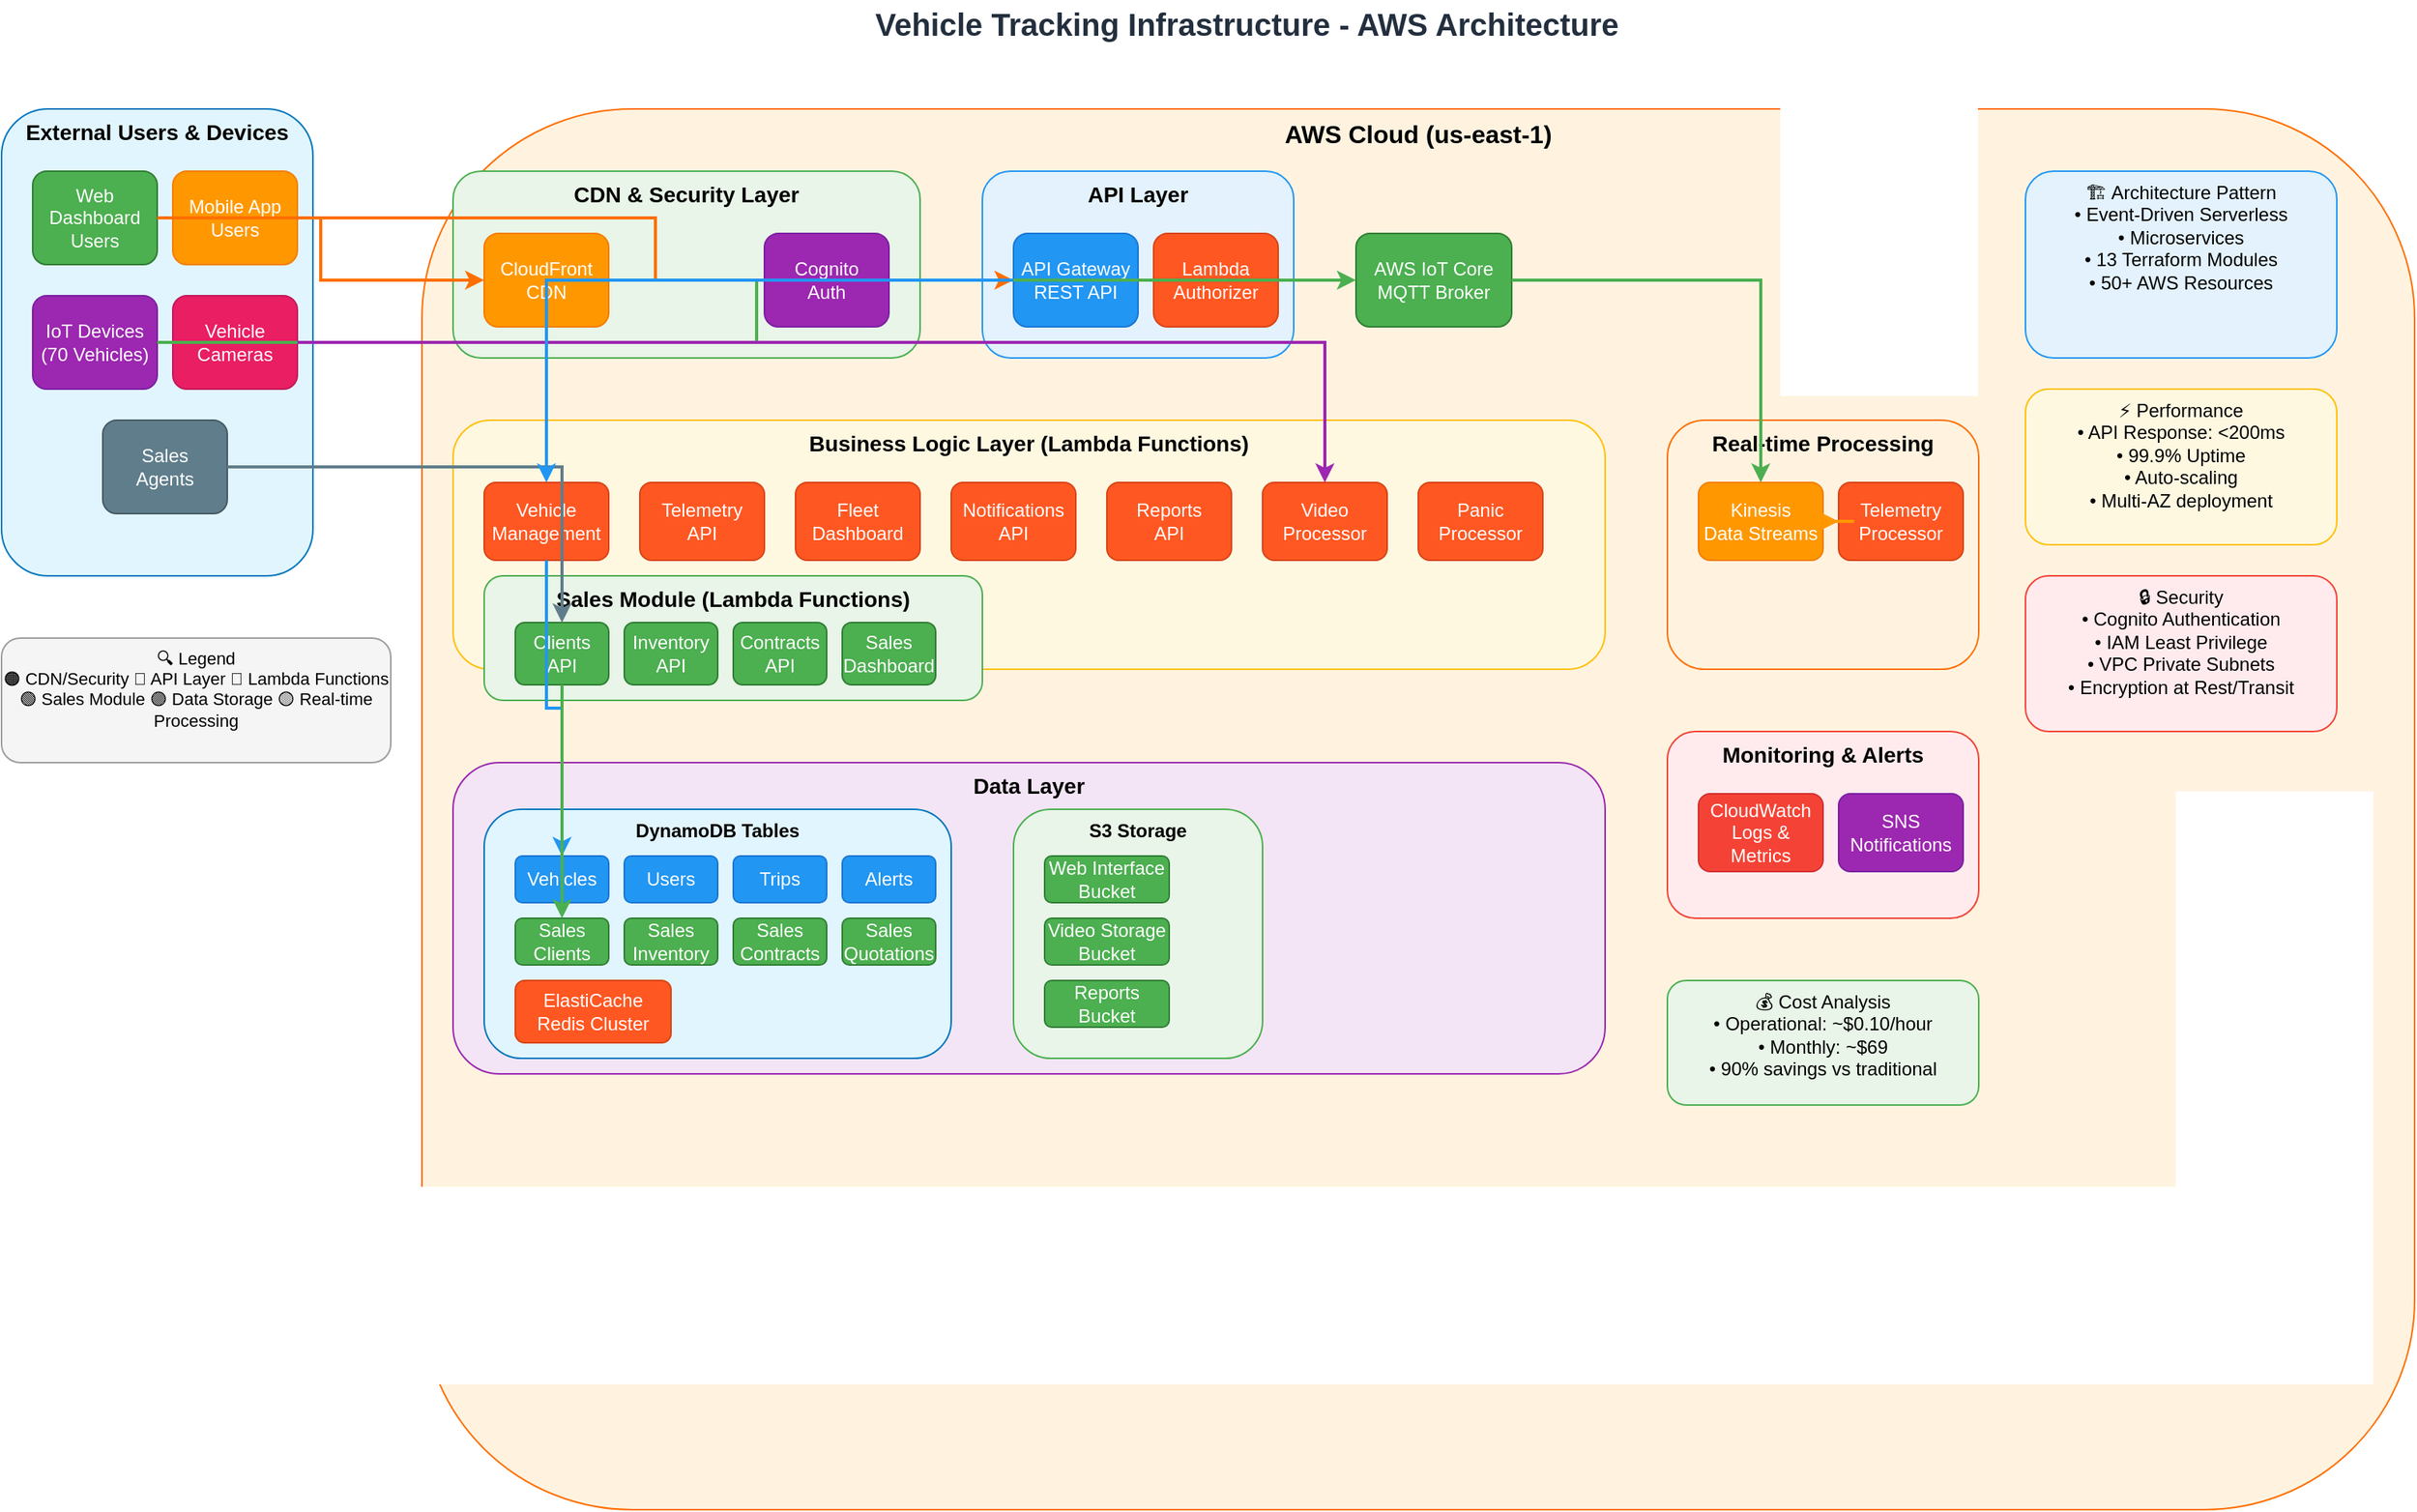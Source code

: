 <mxfile version="24.7.6">
  <diagram name="Vehicle Tracking AWS Architecture" id="aws-architecture">
    <mxGraphModel dx="2500" dy="1400" grid="1" gridSize="10" guides="1" tooltips="1" connect="1" arrows="1" fold="1" page="1" pageScale="1" pageWidth="1654" pageHeight="1169" background="#ffffff">
      <root>
        <mxCell id="0"/>
        <mxCell id="1" parent="0"/>
        
        <!-- Title -->
        <mxCell id="title" value="Vehicle Tracking Infrastructure - AWS Architecture" style="text;html=1;strokeColor=none;fillColor=none;align=center;verticalAlign=middle;whiteSpace=wrap;rounded=0;fontSize=20;fontStyle=1;fontColor=#232F3E;" vertex="1" parent="1">
          <mxGeometry x="600" y="10" width="500" height="30" as="geometry"/>
        </mxCell>
        
        <!-- External Users/Devices -->
        <mxCell id="users-group" value="External Users &amp; Devices" style="rounded=1;whiteSpace=wrap;html=1;fillColor=#E1F5FE;strokeColor=#0277BD;fontSize=14;fontStyle=1;verticalAlign=top;" vertex="1" parent="1">
          <mxGeometry x="50" y="80" width="200" height="300" as="geometry"/>
        </mxCell>
        
        <mxCell id="web-users" value="Web Dashboard&#xa;Users" style="rounded=1;whiteSpace=wrap;html=1;fillColor=#4CAF50;strokeColor=#2E7D32;fontColor=white;" vertex="1" parent="1">
          <mxGeometry x="70" y="120" width="80" height="60" as="geometry"/>
        </mxCell>
        
        <mxCell id="mobile-users" value="Mobile App&#xa;Users" style="rounded=1;whiteSpace=wrap;html=1;fillColor=#FF9800;strokeColor=#F57C00;fontColor=white;" vertex="1" parent="1">
          <mxGeometry x="160" y="120" width="80" height="60" as="geometry"/>
        </mxCell>
        
        <mxCell id="iot-devices" value="IoT Devices&#xa;(70 Vehicles)" style="rounded=1;whiteSpace=wrap;html=1;fillColor=#9C27B0;strokeColor=#7B1FA2;fontColor=white;" vertex="1" parent="1">
          <mxGeometry x="70" y="200" width="80" height="60" as="geometry"/>
        </mxCell>
        
        <mxCell id="cameras" value="Vehicle&#xa;Cameras" style="rounded=1;whiteSpace=wrap;html=1;fillColor=#E91E63;strokeColor=#C2185B;fontColor=white;" vertex="1" parent="1">
          <mxGeometry x="160" y="200" width="80" height="60" as="geometry"/>
        </mxCell>
        
        <mxCell id="sales-agents" value="Sales&#xa;Agents" style="rounded=1;whiteSpace=wrap;html=1;fillColor=#607D8B;strokeColor=#455A64;fontColor=white;" vertex="1" parent="1">
          <mxGeometry x="115" y="280" width="80" height="60" as="geometry"/>
        </mxCell>
        
        <!-- AWS Cloud -->
        <mxCell id="aws-cloud" value="AWS Cloud (us-east-1)" style="rounded=1;whiteSpace=wrap;html=1;fillColor=#FFF3E0;strokeColor=#FF6F00;fontSize=16;fontStyle=1;verticalAlign=top;" vertex="1" parent="1">
          <mxGeometry x="320" y="80" width="1280" height="900" as="geometry"/>
        </mxCell>
        
        <!-- CDN & Security Layer -->
        <mxCell id="cdn-layer" value="CDN &amp; Security Layer" style="rounded=1;whiteSpace=wrap;html=1;fillColor=#E8F5E8;strokeColor=#4CAF50;fontSize=14;fontStyle=1;verticalAlign=top;" vertex="1" parent="1">
          <mxGeometry x="340" y="120" width="300" height="120" as="geometry"/>
        </mxCell>
        
        <mxCell id="cloudfront" value="CloudFront&#xa;CDN" style="rounded=1;whiteSpace=wrap;html=1;fillColor=#FF9800;strokeColor=#F57C00;fontColor=white;" vertex="1" parent="1">
          <mxGeometry x="360" y="160" width="80" height="60" as="geometry"/>
        </mxCell>
        
        <mxCell id="cognito" value="Cognito&#xa;Auth" style="rounded=1;whiteSpace=wrap;html=1;fillColor=#9C27B0;strokeColor=#7B1FA2;fontColor=white;" vertex="1" parent="1">
          <mxGeometry x="540" y="160" width="80" height="60" as="geometry"/>
        </mxCell>
        
        <!-- API Layer -->
        <mxCell id="api-layer" value="API Layer" style="rounded=1;whiteSpace=wrap;html=1;fillColor=#E3F2FD;strokeColor=#2196F3;fontSize=14;fontStyle=1;verticalAlign=top;" vertex="1" parent="1">
          <mxGeometry x="680" y="120" width="200" height="120" as="geometry"/>
        </mxCell>
        
        <mxCell id="api-gateway" value="API Gateway&#xa;REST API" style="rounded=1;whiteSpace=wrap;html=1;fillColor=#2196F3;strokeColor=#1976D2;fontColor=white;" vertex="1" parent="1">
          <mxGeometry x="700" y="160" width="80" height="60" as="geometry"/>
        </mxCell>
        
        <mxCell id="authorizer" value="Lambda&#xa;Authorizer" style="rounded=1;whiteSpace=wrap;html=1;fillColor=#FF5722;strokeColor=#D84315;fontColor=white;" vertex="1" parent="1">
          <mxGeometry x="790" y="160" width="80" height="60" as="geometry"/>
        </mxCell>
        
        <!-- IoT Core -->
        <mxCell id="iot-core" value="AWS IoT Core&#xa;MQTT Broker" style="rounded=1;whiteSpace=wrap;html=1;fillColor=#4CAF50;strokeColor=#2E7D32;fontColor=white;" vertex="1" parent="1">
          <mxGeometry x="920" y="160" width="100" height="60" as="geometry"/>
        </mxCell>
        
        <!-- Business Logic Layer -->
        <mxCell id="business-logic" value="Business Logic Layer (Lambda Functions)" style="rounded=1;whiteSpace=wrap;html=1;fillColor=#FFF8E1;strokeColor=#FFC107;fontSize=14;fontStyle=1;verticalAlign=top;" vertex="1" parent="1">
          <mxGeometry x="340" y="280" width="740" height="160" as="geometry"/>
        </mxCell>
        
        <mxCell id="vehicle-mgmt" value="Vehicle&#xa;Management" style="rounded=1;whiteSpace=wrap;html=1;fillColor=#FF5722;strokeColor=#D84315;fontColor=white;" vertex="1" parent="1">
          <mxGeometry x="360" y="320" width="80" height="50" as="geometry"/>
        </mxCell>
        
        <mxCell id="telemetry-api" value="Telemetry&#xa;API" style="rounded=1;whiteSpace=wrap;html=1;fillColor=#FF5722;strokeColor=#D84315;fontColor=white;" vertex="1" parent="1">
          <mxGeometry x="460" y="320" width="80" height="50" as="geometry"/>
        </mxCell>
        
        <mxCell id="fleet-dashboard" value="Fleet&#xa;Dashboard" style="rounded=1;whiteSpace=wrap;html=1;fillColor=#FF5722;strokeColor=#D84315;fontColor=white;" vertex="1" parent="1">
          <mxGeometry x="560" y="320" width="80" height="50" as="geometry"/>
        </mxCell>
        
        <mxCell id="notifications" value="Notifications&#xa;API" style="rounded=1;whiteSpace=wrap;html=1;fillColor=#FF5722;strokeColor=#D84315;fontColor=white;" vertex="1" parent="1">
          <mxGeometry x="660" y="320" width="80" height="50" as="geometry"/>
        </mxCell>
        
        <mxCell id="reports-api" value="Reports&#xa;API" style="rounded=1;whiteSpace=wrap;html=1;fillColor=#FF5722;strokeColor=#D84315;fontColor=white;" vertex="1" parent="1">
          <mxGeometry x="760" y="320" width="80" height="50" as="geometry"/>
        </mxCell>
        
        <mxCell id="video-processor" value="Video&#xa;Processor" style="rounded=1;whiteSpace=wrap;html=1;fillColor=#FF5722;strokeColor=#D84315;fontColor=white;" vertex="1" parent="1">
          <mxGeometry x="860" y="320" width="80" height="50" as="geometry"/>
        </mxCell>
        
        <mxCell id="panic-processor" value="Panic&#xa;Processor" style="rounded=1;whiteSpace=wrap;html=1;fillColor=#FF5722;strokeColor=#D84315;fontColor=white;" vertex="1" parent="1">
          <mxGeometry x="960" y="320" width="80" height="50" as="geometry"/>
        </mxCell>
        
        <!-- Sales Module -->
        <mxCell id="sales-module" value="Sales Module (Lambda Functions)" style="rounded=1;whiteSpace=wrap;html=1;fillColor=#E8F5E8;strokeColor=#4CAF50;fontSize=14;fontStyle=1;verticalAlign=top;" vertex="1" parent="1">
          <mxGeometry x="360" y="380" width="320" height="80" as="geometry"/>
        </mxCell>
        
        <mxCell id="sales-clients" value="Clients&#xa;API" style="rounded=1;whiteSpace=wrap;html=1;fillColor=#4CAF50;strokeColor=#2E7D32;fontColor=white;" vertex="1" parent="1">
          <mxGeometry x="380" y="410" width="60" height="40" as="geometry"/>
        </mxCell>
        
        <mxCell id="sales-inventory" value="Inventory&#xa;API" style="rounded=1;whiteSpace=wrap;html=1;fillColor=#4CAF50;strokeColor=#2E7D32;fontColor=white;" vertex="1" parent="1">
          <mxGeometry x="450" y="410" width="60" height="40" as="geometry"/>
        </mxCell>
        
        <mxCell id="sales-contracts" value="Contracts&#xa;API" style="rounded=1;whiteSpace=wrap;html=1;fillColor=#4CAF50;strokeColor=#2E7D32;fontColor=white;" vertex="1" parent="1">
          <mxGeometry x="520" y="410" width="60" height="40" as="geometry"/>
        </mxCell>
        
        <mxCell id="sales-dashboard" value="Sales&#xa;Dashboard" style="rounded=1;whiteSpace=wrap;html=1;fillColor=#4CAF50;strokeColor=#2E7D32;fontColor=white;" vertex="1" parent="1">
          <mxGeometry x="590" y="410" width="60" height="40" as="geometry"/>
        </mxCell>
        
        <!-- Data Layer -->
        <mxCell id="data-layer" value="Data Layer" style="rounded=1;whiteSpace=wrap;html=1;fillColor=#F3E5F5;strokeColor=#9C27B0;fontSize=14;fontStyle=1;verticalAlign=top;" vertex="1" parent="1">
          <mxGeometry x="340" y="500" width="740" height="200" as="geometry"/>
        </mxCell>
        
        <!-- DynamoDB Tables -->
        <mxCell id="dynamodb-group" value="DynamoDB Tables" style="rounded=1;whiteSpace=wrap;html=1;fillColor=#E1F5FE;strokeColor=#0277BD;fontSize=12;fontStyle=1;verticalAlign=top;" vertex="1" parent="1">
          <mxGeometry x="360" y="530" width="300" height="160" as="geometry"/>
        </mxCell>
        
        <mxCell id="vehicles-table" value="Vehicles" style="rounded=1;whiteSpace=wrap;html=1;fillColor=#2196F3;strokeColor=#1976D2;fontColor=white;" vertex="1" parent="1">
          <mxGeometry x="380" y="560" width="60" height="30" as="geometry"/>
        </mxCell>
        
        <mxCell id="users-table" value="Users" style="rounded=1;whiteSpace=wrap;html=1;fillColor=#2196F3;strokeColor=#1976D2;fontColor=white;" vertex="1" parent="1">
          <mxGeometry x="450" y="560" width="60" height="30" as="geometry"/>
        </mxCell>
        
        <mxCell id="trips-table" value="Trips" style="rounded=1;whiteSpace=wrap;html=1;fillColor=#2196F3;strokeColor=#1976D2;fontColor=white;" vertex="1" parent="1">
          <mxGeometry x="520" y="560" width="60" height="30" as="geometry"/>
        </mxCell>
        
        <mxCell id="alerts-table" value="Alerts" style="rounded=1;whiteSpace=wrap;html=1;fillColor=#2196F3;strokeColor=#1976D2;fontColor=white;" vertex="1" parent="1">
          <mxGeometry x="590" y="560" width="60" height="30" as="geometry"/>
        </mxCell>
        
        <mxCell id="sales-clients-table" value="Sales&#xa;Clients" style="rounded=1;whiteSpace=wrap;html=1;fillColor=#4CAF50;strokeColor=#2E7D32;fontColor=white;" vertex="1" parent="1">
          <mxGeometry x="380" y="600" width="60" height="30" as="geometry"/>
        </mxCell>
        
        <mxCell id="sales-inventory-table" value="Sales&#xa;Inventory" style="rounded=1;whiteSpace=wrap;html=1;fillColor=#4CAF50;strokeColor=#2E7D32;fontColor=white;" vertex="1" parent="1">
          <mxGeometry x="450" y="600" width="60" height="30" as="geometry"/>
        </mxCell>
        
        <mxCell id="sales-contracts-table" value="Sales&#xa;Contracts" style="rounded=1;whiteSpace=wrap;html=1;fillColor=#4CAF50;strokeColor=#2E7D32;fontColor=white;" vertex="1" parent="1">
          <mxGeometry x="520" y="600" width="60" height="30" as="geometry"/>
        </mxCell>
        
        <mxCell id="sales-quotations-table" value="Sales&#xa;Quotations" style="rounded=1;whiteSpace=wrap;html=1;fillColor=#4CAF50;strokeColor=#2E7D32;fontColor=white;" vertex="1" parent="1">
          <mxGeometry x="590" y="600" width="60" height="30" as="geometry"/>
        </mxCell>
        
        <!-- ElastiCache -->
        <mxCell id="elasticache" value="ElastiCache&#xa;Redis Cluster" style="rounded=1;whiteSpace=wrap;html=1;fillColor=#FF5722;strokeColor=#D84315;fontColor=white;" vertex="1" parent="1">
          <mxGeometry x="380" y="640" width="100" height="40" as="geometry"/>
        </mxCell>
        
        <!-- S3 Storage -->
        <mxCell id="s3-group" value="S3 Storage" style="rounded=1;whiteSpace=wrap;html=1;fillColor=#E8F5E8;strokeColor=#4CAF50;fontSize=12;fontStyle=1;verticalAlign=top;" vertex="1" parent="1">
          <mxGeometry x="700" y="530" width="160" height="160" as="geometry"/>
        </mxCell>
        
        <mxCell id="web-interface-bucket" value="Web Interface&#xa;Bucket" style="rounded=1;whiteSpace=wrap;html=1;fillColor=#4CAF50;strokeColor=#2E7D32;fontColor=white;" vertex="1" parent="1">
          <mxGeometry x="720" y="560" width="80" height="30" as="geometry"/>
        </mxCell>
        
        <mxCell id="video-storage-bucket" value="Video Storage&#xa;Bucket" style="rounded=1;whiteSpace=wrap;html=1;fillColor=#4CAF50;strokeColor=#2E7D32;fontColor=white;" vertex="1" parent="1">
          <mxGeometry x="720" y="600" width="80" height="30" as="geometry"/>
        </mxCell>
        
        <mxCell id="reports-bucket" value="Reports&#xa;Bucket" style="rounded=1;whiteSpace=wrap;html=1;fillColor=#4CAF50;strokeColor=#2E7D32;fontColor=white;" vertex="1" parent="1">
          <mxGeometry x="720" y="640" width="80" height="30" as="geometry"/>
        </mxCell>
        
        <!-- Real-time Processing -->
        <mxCell id="realtime-layer" value="Real-time Processing" style="rounded=1;whiteSpace=wrap;html=1;fillColor=#FFF3E0;strokeColor=#FF6F00;fontSize=14;fontStyle=1;verticalAlign=top;" vertex="1" parent="1">
          <mxGeometry x="1120" y="280" width="200" height="160" as="geometry"/>
        </mxCell>
        
        <mxCell id="kinesis-streams" value="Kinesis&#xa;Data Streams" style="rounded=1;whiteSpace=wrap;html=1;fillColor=#FF9800;strokeColor=#F57C00;fontColor=white;" vertex="1" parent="1">
          <mxGeometry x="1140" y="320" width="80" height="50" as="geometry"/>
        </mxCell>
        
        <mxCell id="telemetry-processor" value="Telemetry&#xa;Processor" style="rounded=1;whiteSpace=wrap;html=1;fillColor=#FF5722;strokeColor=#D84315;fontColor=white;" vertex="1" parent="1">
          <mxGeometry x="1230" y="320" width="80" height="50" as="geometry"/>
        </mxCell>
        
        <!-- Monitoring -->
        <mxCell id="monitoring-layer" value="Monitoring &amp; Alerts" style="rounded=1;whiteSpace=wrap;html=1;fillColor=#FFEBEE;strokeColor=#F44336;fontSize=14;fontStyle=1;verticalAlign=top;" vertex="1" parent="1">
          <mxGeometry x="1120" y="480" width="200" height="120" as="geometry"/>
        </mxCell>
        
        <mxCell id="cloudwatch" value="CloudWatch&#xa;Logs &amp; Metrics" style="rounded=1;whiteSpace=wrap;html=1;fillColor=#F44336;strokeColor=#D32F2F;fontColor=white;" vertex="1" parent="1">
          <mxGeometry x="1140" y="520" width="80" height="50" as="geometry"/>
        </mxCell>
        
        <mxCell id="sns" value="SNS&#xa;Notifications" style="rounded=1;whiteSpace=wrap;html=1;fillColor=#9C27B0;strokeColor=#7B1FA2;fontColor=white;" vertex="1" parent="1">
          <mxGeometry x="1230" y="520" width="80" height="50" as="geometry"/>
        </mxCell>
        
        <!-- Cost Information -->
        <mxCell id="cost-info" value="💰 Cost Analysis&#xa;• Operational: ~$0.10/hour&#xa;• Monthly: ~$69&#xa;• 90% savings vs traditional" style="rounded=1;whiteSpace=wrap;html=1;fillColor=#E8F5E8;strokeColor=#4CAF50;fontSize=12;fontStyle=0;verticalAlign=top;" vertex="1" parent="1">
          <mxGeometry x="1120" y="640" width="200" height="80" as="geometry"/>
        </mxCell>
        
        <!-- Architecture Info -->
        <mxCell id="arch-info" value="🏗️ Architecture Pattern&#xa;• Event-Driven Serverless&#xa;• Microservices&#xa;• 13 Terraform Modules&#xa;• 50+ AWS Resources" style="rounded=1;whiteSpace=wrap;html=1;fillColor=#E3F2FD;strokeColor=#2196F3;fontSize=12;fontStyle=0;verticalAlign=top;" vertex="1" parent="1">
          <mxGeometry x="1350" y="120" width="200" height="120" as="geometry"/>
        </mxCell>
        
        <!-- Performance Info -->
        <mxCell id="perf-info" value="⚡ Performance&#xa;• API Response: &lt;200ms&#xa;• 99.9% Uptime&#xa;• Auto-scaling&#xa;• Multi-AZ deployment" style="rounded=1;whiteSpace=wrap;html=1;fillColor=#FFF8E1;strokeColor=#FFC107;fontSize=12;fontStyle=0;verticalAlign=top;" vertex="1" parent="1">
          <mxGeometry x="1350" y="260" width="200" height="100" as="geometry"/>
        </mxCell>
        
        <!-- Security Info -->
        <mxCell id="security-info" value="🔒 Security&#xa;• Cognito Authentication&#xa;• IAM Least Privilege&#xa;• VPC Private Subnets&#xa;• Encryption at Rest/Transit" style="rounded=1;whiteSpace=wrap;html=1;fillColor=#FFEBEE;strokeColor=#F44336;fontSize=12;fontStyle=0;verticalAlign=top;" vertex="1" parent="1">
          <mxGeometry x="1350" y="380" width="200" height="100" as="geometry"/>
        </mxCell>
        
        <!-- Data Flow Arrows -->
        <mxCell id="arrow1" style="edgeStyle=orthogonalEdgeStyle;rounded=0;orthogonalLoop=1;jettySize=auto;html=1;strokeWidth=2;strokeColor=#FF6F00;" edge="1" parent="1" source="web-users" target="cloudfront">
          <mxGeometry relative="1" as="geometry"/>
        </mxCell>
        
        <mxCell id="arrow2" style="edgeStyle=orthogonalEdgeStyle;rounded=0;orthogonalLoop=1;jettySize=auto;html=1;strokeWidth=2;strokeColor=#FF6F00;" edge="1" parent="1" source="mobile-users" target="api-gateway">
          <mxGeometry relative="1" as="geometry"/>
        </mxCell>
        
        <mxCell id="arrow3" style="edgeStyle=orthogonalEdgeStyle;rounded=0;orthogonalLoop=1;jettySize=auto;html=1;strokeWidth=2;strokeColor=#4CAF50;" edge="1" parent="1" source="iot-devices" target="iot-core">
          <mxGeometry relative="1" as="geometry"/>
        </mxCell>
        
        <mxCell id="arrow4" style="edgeStyle=orthogonalEdgeStyle;rounded=0;orthogonalLoop=1;jettySize=auto;html=1;strokeWidth=2;strokeColor=#9C27B0;" edge="1" parent="1" source="cameras" target="video-processor">
          <mxGeometry relative="1" as="geometry"/>
        </mxCell>
        
        <mxCell id="arrow5" style="edgeStyle=orthogonalEdgeStyle;rounded=0;orthogonalLoop=1;jettySize=auto;html=1;strokeWidth=2;strokeColor=#607D8B;" edge="1" parent="1" source="sales-agents" target="sales-clients">
          <mxGeometry relative="1" as="geometry"/>
        </mxCell>
        
        <mxCell id="arrow6" style="edgeStyle=orthogonalEdgeStyle;rounded=0;orthogonalLoop=1;jettySize=auto;html=1;strokeWidth=2;strokeColor=#2196F3;" edge="1" parent="1" source="api-gateway" target="vehicle-mgmt">
          <mxGeometry relative="1" as="geometry"/>
        </mxCell>
        
        <mxCell id="arrow7" style="edgeStyle=orthogonalEdgeStyle;rounded=0;orthogonalLoop=1;jettySize=auto;html=1;strokeWidth=2;strokeColor=#4CAF50;" edge="1" parent="1" source="iot-core" target="kinesis-streams">
          <mxGeometry relative="1" as="geometry"/>
        </mxCell>
        
        <mxCell id="arrow8" style="edgeStyle=orthogonalEdgeStyle;rounded=0;orthogonalLoop=1;jettySize=auto;html=1;strokeWidth=2;strokeColor=#FF9800;" edge="1" parent="1" source="kinesis-streams" target="telemetry-processor">
          <mxGeometry relative="1" as="geometry"/>
        </mxCell>
        
        <mxCell id="arrow9" style="edgeStyle=orthogonalEdgeStyle;rounded=0;orthogonalLoop=1;jettySize=auto;html=1;strokeWidth=2;strokeColor=#2196F3;" edge="1" parent="1" source="vehicle-mgmt" target="vehicles-table">
          <mxGeometry relative="1" as="geometry"/>
        </mxCell>
        
        <mxCell id="arrow10" style="edgeStyle=orthogonalEdgeStyle;rounded=0;orthogonalLoop=1;jettySize=auto;html=1;strokeWidth=2;strokeColor=#4CAF50;" edge="1" parent="1" source="sales-clients" target="sales-clients-table">
          <mxGeometry relative="1" as="geometry"/>
        </mxCell>
        
        <!-- Legend -->
        <mxCell id="legend" value="🔍 Legend&#xa;🟠 CDN/Security  🔵 API Layer  🔴 Lambda Functions&#xa;🟢 Sales Module  🟣 Data Storage  🟡 Real-time Processing" style="rounded=1;whiteSpace=wrap;html=1;fillColor=#F5F5F5;strokeColor=#9E9E9E;fontSize=11;fontStyle=0;verticalAlign=top;" vertex="1" parent="1">
          <mxGeometry x="50" y="420" width="250" height="80" as="geometry"/>
        </mxCell>
        
      </root>
    </mxGraphModel>
  </diagram>
</mxfile>
